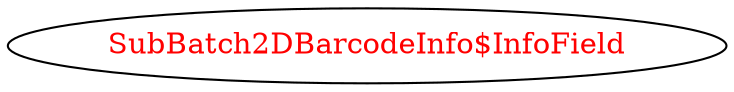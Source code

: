 digraph dependencyGraph {
 concentrate=true;
 ranksep="2.0";
 rankdir="LR"; 
 splines="ortho";
"SubBatch2DBarcodeInfo$InfoField" [fontcolor="red"];
}